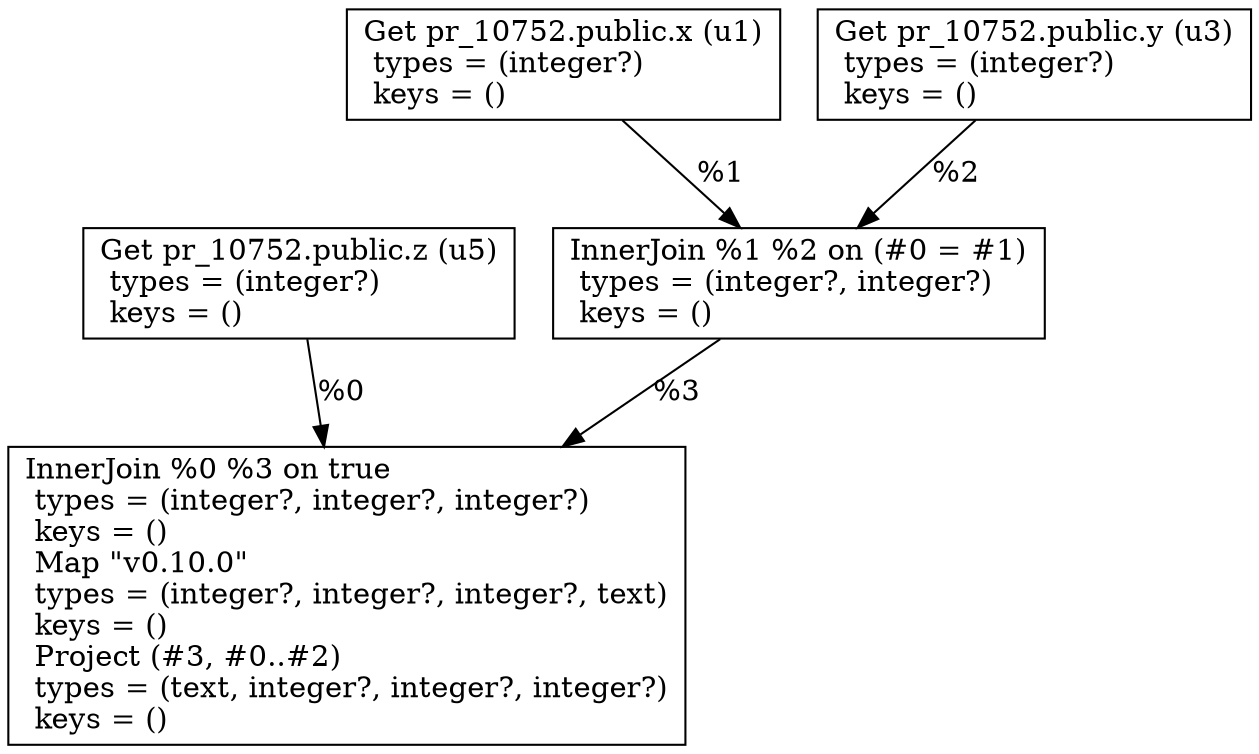 digraph G {
    node0 [shape = record, label=" Get pr_10752.public.z (u5)\l  types = (integer?)\l  keys = ()\l"]
    node1 [shape = record, label=" Get pr_10752.public.x (u1)\l  types = (integer?)\l  keys = ()\l"]
    node2 [shape = record, label=" Get pr_10752.public.y (u3)\l  types = (integer?)\l  keys = ()\l"]
    node3 [shape = record, label=" InnerJoin %1 %2 on (#0 = #1)\l  types = (integer?, integer?)\l  keys = ()\l"]
    node4 [shape = record, label=" InnerJoin %0 %3 on true\l  types = (integer?, integer?, integer?)\l  keys = ()\l Map \"v0.10.0\"\l  types = (integer?, integer?, integer?, text)\l  keys = ()\l Project (#3, #0..#2)\l  types = (text, integer?, integer?, integer?)\l  keys = ()\l"]
    node2 -> node3 [label = "%2\l"]
    node1 -> node3 [label = "%1\l"]
    node0 -> node4 [label = "%0\l"]
    node3 -> node4 [label = "%3\l"]
}

